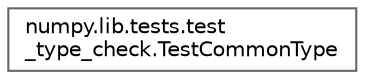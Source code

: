digraph "Graphical Class Hierarchy"
{
 // LATEX_PDF_SIZE
  bgcolor="transparent";
  edge [fontname=Helvetica,fontsize=10,labelfontname=Helvetica,labelfontsize=10];
  node [fontname=Helvetica,fontsize=10,shape=box,height=0.2,width=0.4];
  rankdir="LR";
  Node0 [id="Node000000",label="numpy.lib.tests.test\l_type_check.TestCommonType",height=0.2,width=0.4,color="grey40", fillcolor="white", style="filled",URL="$de/d7c/classnumpy_1_1lib_1_1tests_1_1test__type__check_1_1TestCommonType.html",tooltip=" "];
}
